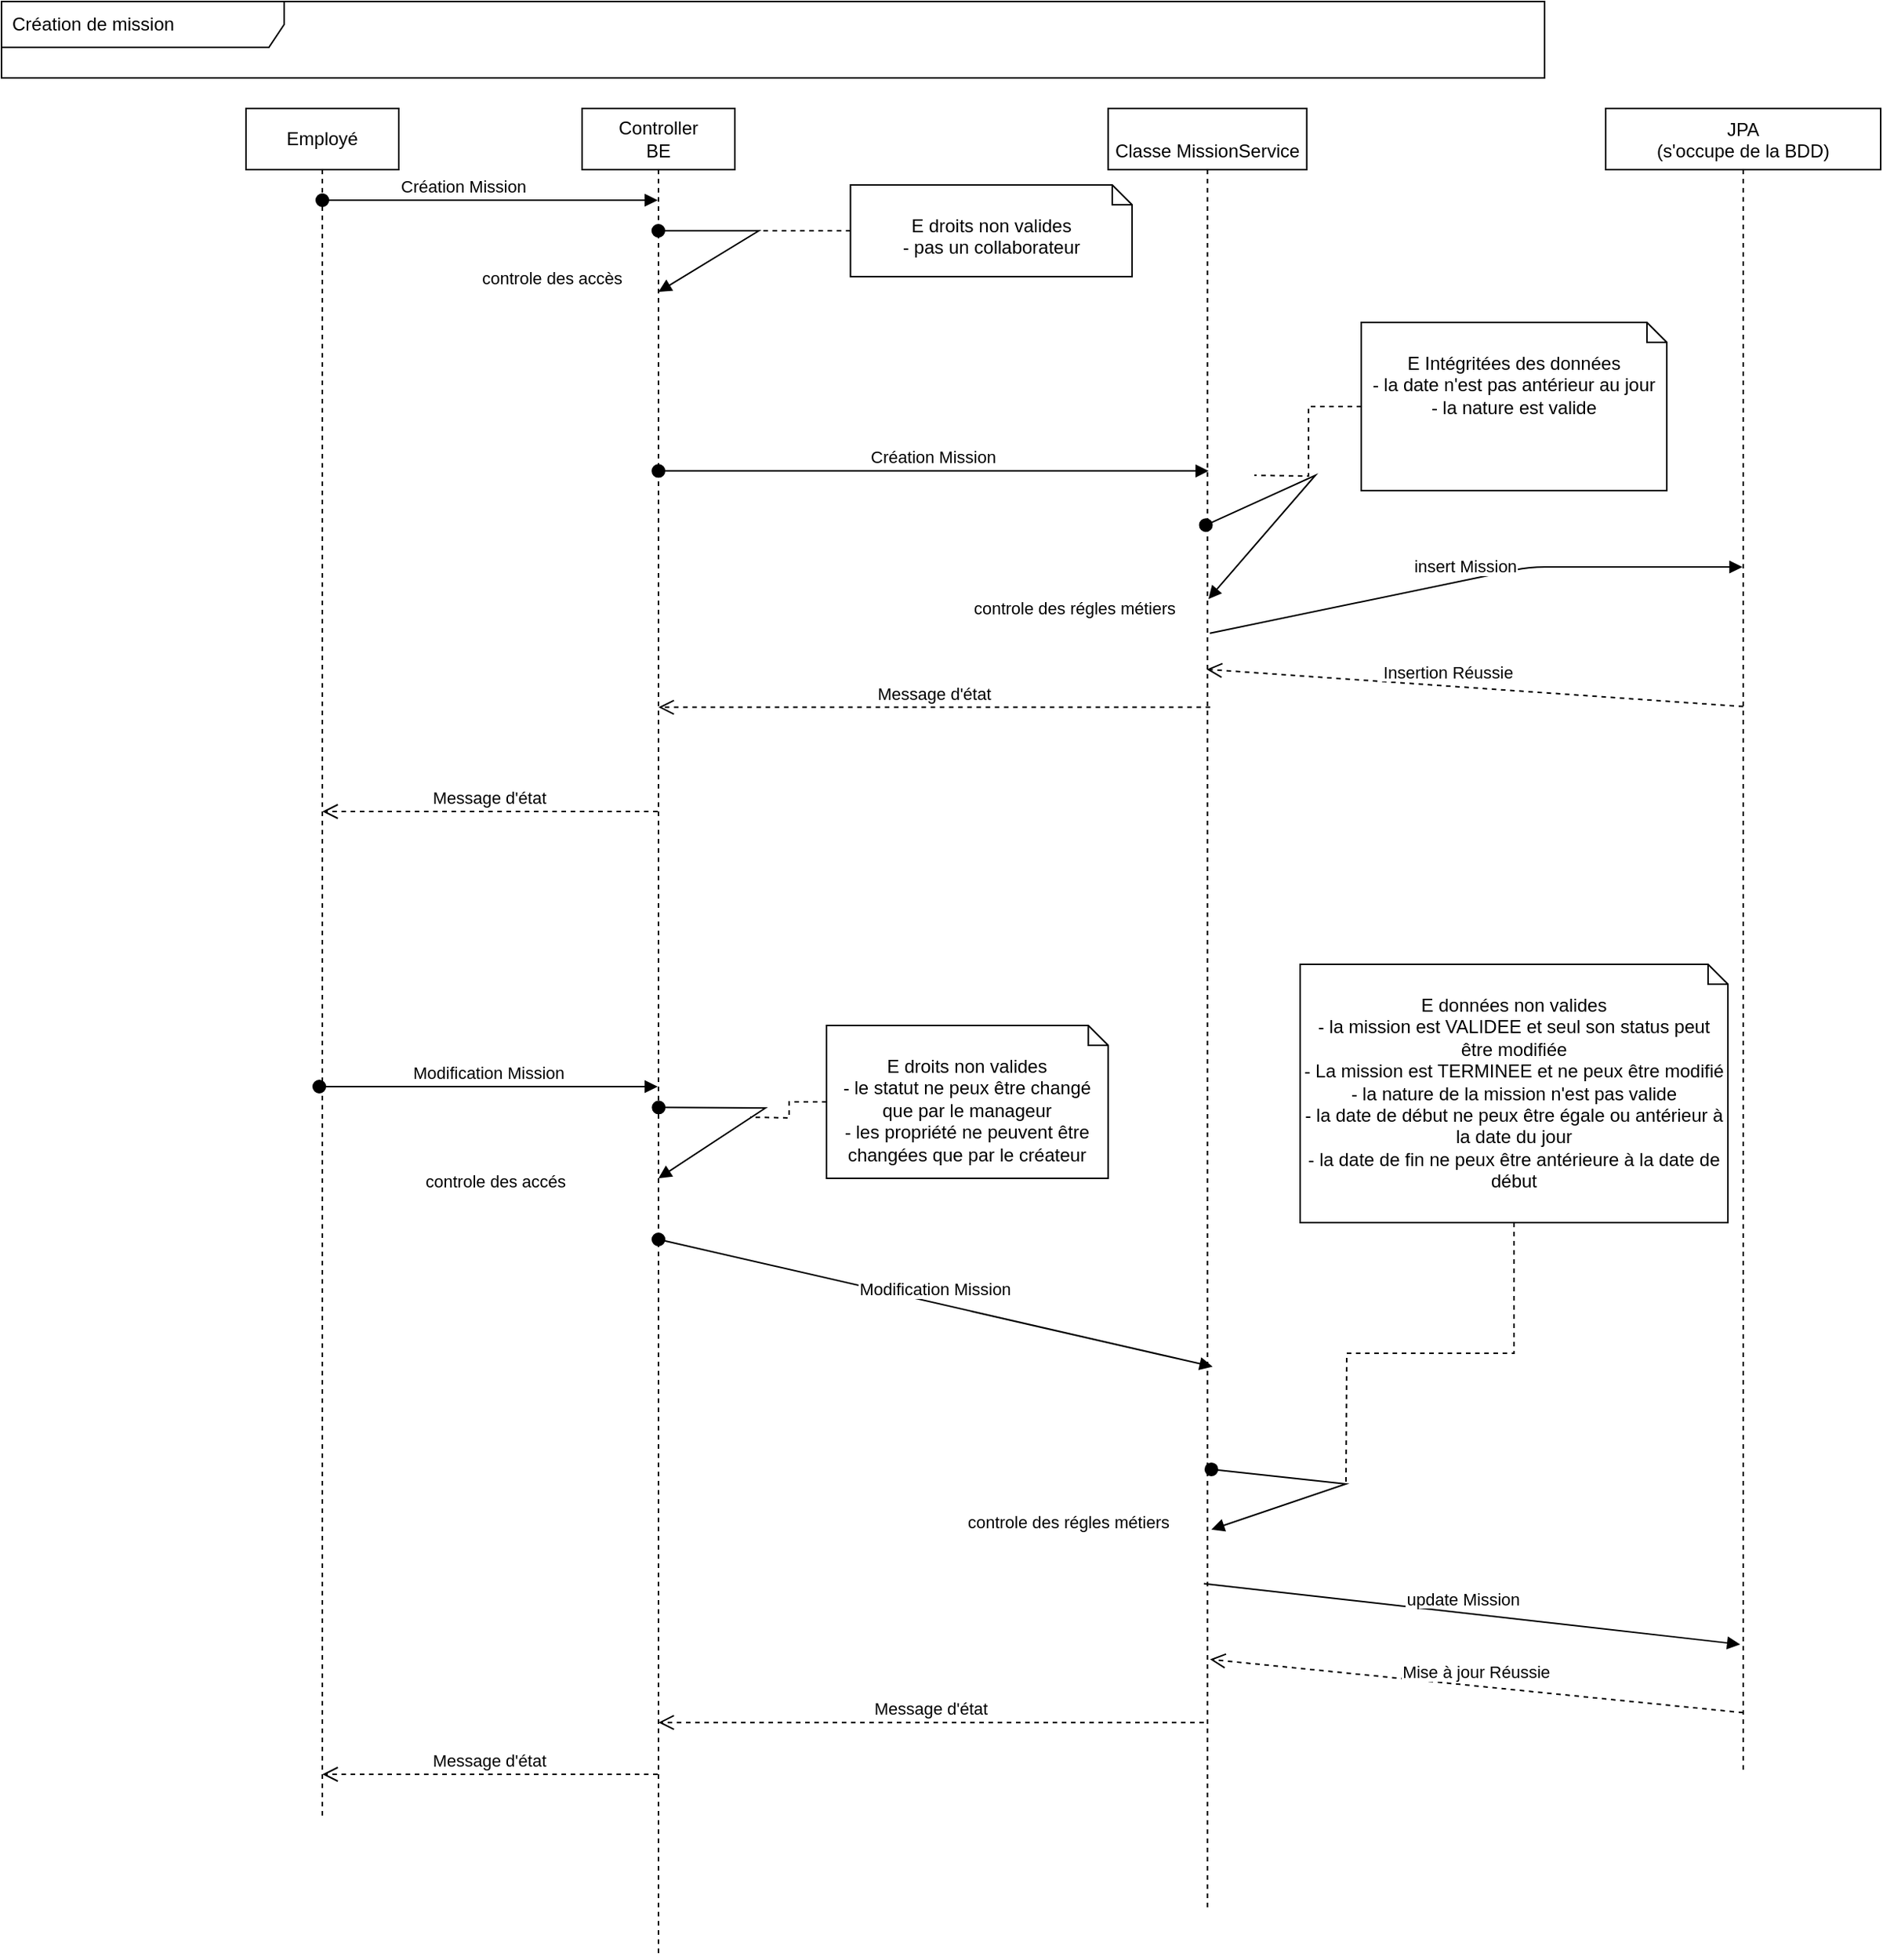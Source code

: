 <mxfile version="20.2.8" type="github">
  <diagram id="kgpKYQtTHZ0yAKxKKP6v" name="Page-1">
    <mxGraphModel dx="2881" dy="943" grid="1" gridSize="10" guides="1" tooltips="1" connect="1" arrows="1" fold="1" page="1" pageScale="1" pageWidth="850" pageHeight="1100" math="0" shadow="0">
      <root>
        <mxCell id="0" />
        <mxCell id="1" parent="0" />
        <mxCell id="3nuBFxr9cyL0pnOWT2aG-1" value="&#xa;Classe MissionService" style="shape=umlLifeline;perimeter=lifelinePerimeter;container=1;collapsible=0;recursiveResize=0;rounded=0;shadow=0;strokeWidth=1;" parent="1" vertex="1">
          <mxGeometry x="364.32" y="80" width="130" height="1180" as="geometry" />
        </mxCell>
        <mxCell id="5L8-g9ovLrtgpSLUulJO-23" value="controle des régles métiers" style="html=1;verticalAlign=bottom;startArrow=oval;startFill=1;endArrow=block;startSize=8;rounded=0;exitX=0.52;exitY=0.636;exitDx=0;exitDy=0;exitPerimeter=0;entryX=0.52;entryY=0.788;entryDx=0;entryDy=0;entryPerimeter=0;" edge="1" parent="3nuBFxr9cyL0pnOWT2aG-1" target="3nuBFxr9cyL0pnOWT2aG-1">
          <mxGeometry x="1" y="-72" width="60" relative="1" as="geometry">
            <mxPoint x="67.6" y="890.48" as="sourcePoint" />
            <mxPoint x="65.68" y="840" as="targetPoint" />
            <Array as="points">
              <mxPoint x="155.68" y="900" />
            </Array>
            <mxPoint x="-71" y="72" as="offset" />
          </mxGeometry>
        </mxCell>
        <mxCell id="3nuBFxr9cyL0pnOWT2aG-5" value="JPA&#xa;(s&#39;occupe de la BDD)" style="shape=umlLifeline;perimeter=lifelinePerimeter;container=1;collapsible=0;recursiveResize=0;rounded=0;shadow=0;strokeWidth=1;" parent="1" vertex="1">
          <mxGeometry x="690" y="80" width="180" height="1090" as="geometry" />
        </mxCell>
        <mxCell id="3nuBFxr9cyL0pnOWT2aG-7" value="Insertion Réussie" style="verticalAlign=bottom;endArrow=open;dashed=1;endSize=8;shadow=0;strokeWidth=1;exitX=0.5;exitY=0.359;exitDx=0;exitDy=0;exitPerimeter=0;entryX=0.496;entryY=0.311;entryDx=0;entryDy=0;entryPerimeter=0;" parent="1" source="3nuBFxr9cyL0pnOWT2aG-5" target="3nuBFxr9cyL0pnOWT2aG-1" edge="1">
          <mxGeometry x="0.1" relative="1" as="geometry">
            <mxPoint x="290" y="230" as="targetPoint" />
            <Array as="points" />
            <mxPoint as="offset" />
          </mxGeometry>
        </mxCell>
        <mxCell id="3nuBFxr9cyL0pnOWT2aG-8" value="insert Mission" style="verticalAlign=bottom;endArrow=block;shadow=0;strokeWidth=1;exitX=0.512;exitY=0.291;exitDx=0;exitDy=0;exitPerimeter=0;" parent="1" source="3nuBFxr9cyL0pnOWT2aG-1" edge="1">
          <mxGeometry x="-0.032" relative="1" as="geometry">
            <mxPoint x="434.324" y="380" as="sourcePoint" />
            <mxPoint x="779.5" y="380" as="targetPoint" />
            <Array as="points">
              <mxPoint x="640" y="380" />
            </Array>
            <mxPoint as="offset" />
          </mxGeometry>
        </mxCell>
        <mxCell id="5L8-g9ovLrtgpSLUulJO-5" value="&lt;div&gt;Controller&lt;/div&gt;&lt;div&gt;BE&lt;br&gt;&lt;/div&gt;" style="shape=umlLifeline;perimeter=lifelinePerimeter;whiteSpace=wrap;html=1;container=1;collapsible=0;recursiveResize=0;outlineConnect=0;" vertex="1" parent="1">
          <mxGeometry x="20" y="80" width="100" height="1210" as="geometry" />
        </mxCell>
        <mxCell id="5L8-g9ovLrtgpSLUulJO-72" value="&lt;div&gt;controle des accés&lt;/div&gt;" style="html=1;verticalAlign=bottom;startArrow=oval;startFill=1;endArrow=block;startSize=8;rounded=0;exitX=0.52;exitY=0.636;exitDx=0;exitDy=0;exitPerimeter=0;entryX=0.519;entryY=0.681;entryDx=0;entryDy=0;entryPerimeter=0;" edge="1" parent="5L8-g9ovLrtgpSLUulJO-5">
          <mxGeometry x="1" y="-70" width="60" relative="1" as="geometry">
            <mxPoint x="50.13" y="653.65" as="sourcePoint" />
            <mxPoint x="50.0" y="700" as="targetPoint" />
            <Array as="points">
              <mxPoint x="120" y="654" />
            </Array>
            <mxPoint x="-69" y="70" as="offset" />
          </mxGeometry>
        </mxCell>
        <mxCell id="5L8-g9ovLrtgpSLUulJO-13" value="Création de mission" style="shape=umlFrame;whiteSpace=wrap;html=1;width=185;height=30;boundedLbl=1;verticalAlign=middle;align=left;spacingLeft=5;" vertex="1" parent="1">
          <mxGeometry x="-360" y="10" width="1010" height="50" as="geometry" />
        </mxCell>
        <mxCell id="5L8-g9ovLrtgpSLUulJO-1" value="&lt;div&gt;controle des régles métiers&lt;/div&gt;" style="html=1;verticalAlign=bottom;startArrow=oval;startFill=1;endArrow=block;startSize=8;rounded=0;exitX=0.492;exitY=0.231;exitDx=0;exitDy=0;exitPerimeter=0;entryX=0.505;entryY=0.272;entryDx=0;entryDy=0;entryPerimeter=0;" edge="1" parent="1" source="3nuBFxr9cyL0pnOWT2aG-1" target="3nuBFxr9cyL0pnOWT2aG-1">
          <mxGeometry x="1" y="-70" width="60" relative="1" as="geometry">
            <mxPoint x="437.21" y="319.94" as="sourcePoint" />
            <mxPoint x="434.324" y="360" as="targetPoint" />
            <Array as="points">
              <mxPoint x="500" y="320" />
            </Array>
            <mxPoint x="-35" y="61" as="offset" />
          </mxGeometry>
        </mxCell>
        <mxCell id="5L8-g9ovLrtgpSLUulJO-69" style="edgeStyle=orthogonalEdgeStyle;rounded=0;orthogonalLoop=1;jettySize=auto;html=1;dashed=1;endArrow=none;endFill=0;" edge="1" parent="1" source="5L8-g9ovLrtgpSLUulJO-2">
          <mxGeometry relative="1" as="geometry">
            <mxPoint x="460" y="320" as="targetPoint" />
          </mxGeometry>
        </mxCell>
        <mxCell id="5L8-g9ovLrtgpSLUulJO-2" value="&lt;div&gt;E Intégritées des données&lt;/div&gt;&lt;div&gt;- la date n&#39;est pas antérieur au jour&lt;/div&gt;&lt;div&gt;- la nature est valide&lt;/div&gt;&lt;div&gt;&lt;br&gt;&lt;/div&gt;" style="shape=note2;boundedLbl=1;whiteSpace=wrap;html=1;size=13;verticalAlign=top;align=center;" vertex="1" parent="1">
          <mxGeometry x="530" y="220" width="200" height="110" as="geometry" />
        </mxCell>
        <mxCell id="5L8-g9ovLrtgpSLUulJO-14" value="Message d&#39;état" style="verticalAlign=bottom;endArrow=open;dashed=1;endSize=8;shadow=0;strokeWidth=1;exitX=0.514;exitY=0.332;exitDx=0;exitDy=0;exitPerimeter=0;" edge="1" parent="1" source="3nuBFxr9cyL0pnOWT2aG-1" target="5L8-g9ovLrtgpSLUulJO-5">
          <mxGeometry relative="1" as="geometry">
            <mxPoint x="70" y="229.71" as="targetPoint" />
            <mxPoint x="433" y="310" as="sourcePoint" />
            <Array as="points" />
          </mxGeometry>
        </mxCell>
        <mxCell id="5L8-g9ovLrtgpSLUulJO-20" value="Mise à jour Réussie" style="verticalAlign=bottom;endArrow=open;dashed=1;endSize=8;shadow=0;strokeWidth=1;entryX=0.513;entryY=0.86;entryDx=0;entryDy=0;entryPerimeter=0;exitX=0.5;exitY=0.963;exitDx=0;exitDy=0;exitPerimeter=0;" edge="1" parent="1" source="3nuBFxr9cyL0pnOWT2aG-5" target="3nuBFxr9cyL0pnOWT2aG-1">
          <mxGeometry relative="1" as="geometry">
            <mxPoint x="450.5" y="970" as="targetPoint" />
            <mxPoint x="760" y="970" as="sourcePoint" />
            <Array as="points" />
          </mxGeometry>
        </mxCell>
        <mxCell id="5L8-g9ovLrtgpSLUulJO-22" value="Modification Mission" style="verticalAlign=bottom;startArrow=oval;endArrow=block;startSize=8;shadow=0;strokeWidth=1;entryX=0.526;entryY=0.579;entryDx=0;entryDy=0;entryPerimeter=0;" edge="1" parent="1">
          <mxGeometry relative="1" as="geometry">
            <mxPoint x="70" y="820" as="sourcePoint" />
            <mxPoint x="432.7" y="903.22" as="targetPoint" />
            <Array as="points" />
          </mxGeometry>
        </mxCell>
        <mxCell id="5L8-g9ovLrtgpSLUulJO-71" style="edgeStyle=orthogonalEdgeStyle;rounded=0;orthogonalLoop=1;jettySize=auto;html=1;dashed=1;endArrow=none;endFill=0;" edge="1" parent="1" source="5L8-g9ovLrtgpSLUulJO-24">
          <mxGeometry relative="1" as="geometry">
            <mxPoint x="520" y="980" as="targetPoint" />
          </mxGeometry>
        </mxCell>
        <mxCell id="5L8-g9ovLrtgpSLUulJO-25" value="Message d&#39;état" style="verticalAlign=bottom;endArrow=open;dashed=1;endSize=8;shadow=0;strokeWidth=1;exitX=0.482;exitY=0.895;exitDx=0;exitDy=0;exitPerimeter=0;" edge="1" parent="1" source="3nuBFxr9cyL0pnOWT2aG-1" target="5L8-g9ovLrtgpSLUulJO-5">
          <mxGeometry relative="1" as="geometry">
            <mxPoint x="60" y="1136" as="targetPoint" />
            <mxPoint x="290" y="1080.29" as="sourcePoint" />
            <Array as="points" />
          </mxGeometry>
        </mxCell>
        <mxCell id="5L8-g9ovLrtgpSLUulJO-28" value="update Mission" style="verticalAlign=bottom;endArrow=block;shadow=0;strokeWidth=1;entryX=0.489;entryY=0.922;entryDx=0;entryDy=0;entryPerimeter=0;exitX=0.482;exitY=0.818;exitDx=0;exitDy=0;exitPerimeter=0;" edge="1" parent="1" source="3nuBFxr9cyL0pnOWT2aG-1" target="3nuBFxr9cyL0pnOWT2aG-5">
          <mxGeometry x="-0.032" relative="1" as="geometry">
            <mxPoint x="430" y="930" as="sourcePoint" />
            <mxPoint x="740" y="930" as="targetPoint" />
            <Array as="points" />
            <mxPoint as="offset" />
          </mxGeometry>
        </mxCell>
        <mxCell id="5L8-g9ovLrtgpSLUulJO-33" value="Employé" style="shape=umlLifeline;perimeter=lifelinePerimeter;whiteSpace=wrap;html=1;container=1;collapsible=0;recursiveResize=0;outlineConnect=0;" vertex="1" parent="1">
          <mxGeometry x="-200" y="80" width="100" height="1120" as="geometry" />
        </mxCell>
        <mxCell id="5L8-g9ovLrtgpSLUulJO-34" value="Création Mission" style="verticalAlign=bottom;startArrow=oval;endArrow=block;startSize=8;shadow=0;strokeWidth=1;" edge="1" parent="1" source="5L8-g9ovLrtgpSLUulJO-33" target="5L8-g9ovLrtgpSLUulJO-5">
          <mxGeometry x="-0.159" relative="1" as="geometry">
            <mxPoint x="-120" y="150" as="sourcePoint" />
            <mxPoint x="70" y="150" as="targetPoint" />
            <Array as="points">
              <mxPoint x="-10" y="140" />
            </Array>
            <mxPoint as="offset" />
          </mxGeometry>
        </mxCell>
        <mxCell id="5L8-g9ovLrtgpSLUulJO-37" value="Message d&#39;état" style="verticalAlign=bottom;endArrow=open;dashed=1;endSize=8;shadow=0;strokeWidth=1;" edge="1" parent="1" source="5L8-g9ovLrtgpSLUulJO-5" target="5L8-g9ovLrtgpSLUulJO-33">
          <mxGeometry relative="1" as="geometry">
            <mxPoint x="-150" y="230.0" as="targetPoint" />
            <mxPoint x="70" y="420" as="sourcePoint" />
            <Array as="points">
              <mxPoint x="20" y="540" />
            </Array>
          </mxGeometry>
        </mxCell>
        <mxCell id="5L8-g9ovLrtgpSLUulJO-35" value="Modification Mission" style="verticalAlign=bottom;startArrow=oval;endArrow=block;startSize=8;shadow=0;strokeWidth=1;" edge="1" parent="1">
          <mxGeometry relative="1" as="geometry">
            <mxPoint x="-152" y="720" as="sourcePoint" />
            <mxPoint x="69.5" y="720" as="targetPoint" />
            <Array as="points">
              <mxPoint x="-30" y="720" />
            </Array>
          </mxGeometry>
        </mxCell>
        <mxCell id="3nuBFxr9cyL0pnOWT2aG-3" value="Création Mission" style="verticalAlign=bottom;startArrow=oval;endArrow=block;startSize=8;shadow=0;strokeWidth=1;entryX=0.506;entryY=0.201;entryDx=0;entryDy=0;entryPerimeter=0;" parent="1" target="3nuBFxr9cyL0pnOWT2aG-1" edge="1" source="5L8-g9ovLrtgpSLUulJO-5">
          <mxGeometry relative="1" as="geometry">
            <mxPoint x="360" y="150" as="sourcePoint" />
            <mxPoint x="290" y="140" as="targetPoint" />
            <Array as="points" />
          </mxGeometry>
        </mxCell>
        <mxCell id="5L8-g9ovLrtgpSLUulJO-60" value="&lt;div&gt;controle des accès &lt;br&gt;&lt;/div&gt;" style="html=1;verticalAlign=bottom;startArrow=oval;startFill=1;endArrow=block;startSize=8;rounded=0;" edge="1" parent="1">
          <mxGeometry x="1" y="-70" width="60" relative="1" as="geometry">
            <mxPoint x="69.929" y="160" as="sourcePoint" />
            <mxPoint x="70" y="200" as="targetPoint" />
            <Array as="points">
              <mxPoint x="135.68" y="160" />
            </Array>
            <mxPoint x="-34" y="60" as="offset" />
          </mxGeometry>
        </mxCell>
        <mxCell id="5L8-g9ovLrtgpSLUulJO-70" style="edgeStyle=orthogonalEdgeStyle;rounded=0;orthogonalLoop=1;jettySize=auto;html=1;dashed=1;endArrow=none;endFill=0;" edge="1" parent="1" source="5L8-g9ovLrtgpSLUulJO-61">
          <mxGeometry relative="1" as="geometry">
            <mxPoint x="130" y="160" as="targetPoint" />
          </mxGeometry>
        </mxCell>
        <mxCell id="5L8-g9ovLrtgpSLUulJO-61" value="&lt;div&gt;E droits non valides&lt;/div&gt;&lt;div&gt;- pas un collaborateur&lt;/div&gt;" style="shape=note2;boundedLbl=1;whiteSpace=wrap;html=1;size=13;verticalAlign=top;align=center;" vertex="1" parent="1">
          <mxGeometry x="195.68" y="130" width="184.32" height="60" as="geometry" />
        </mxCell>
        <mxCell id="5L8-g9ovLrtgpSLUulJO-65" style="edgeStyle=orthogonalEdgeStyle;rounded=0;orthogonalLoop=1;jettySize=auto;html=1;dashed=1;strokeColor=none;endArrow=none;endFill=0;" edge="1" parent="1" source="5L8-g9ovLrtgpSLUulJO-63">
          <mxGeometry relative="1" as="geometry">
            <mxPoint x="120" y="770" as="targetPoint" />
          </mxGeometry>
        </mxCell>
        <mxCell id="5L8-g9ovLrtgpSLUulJO-66" style="edgeStyle=orthogonalEdgeStyle;rounded=0;orthogonalLoop=1;jettySize=auto;html=1;dashed=1;endArrow=none;endFill=0;" edge="1" parent="1" source="5L8-g9ovLrtgpSLUulJO-63">
          <mxGeometry relative="1" as="geometry">
            <mxPoint x="130" y="740" as="targetPoint" />
          </mxGeometry>
        </mxCell>
        <mxCell id="5L8-g9ovLrtgpSLUulJO-63" value="&lt;div&gt;E droits non valides&lt;/div&gt;&lt;div&gt;- le statut ne peux être changé que par le manageur&lt;/div&gt;&lt;div&gt;- les propriété ne peuvent être changées que par le créateur&lt;br&gt;&lt;/div&gt;" style="shape=note2;boundedLbl=1;whiteSpace=wrap;html=1;size=13;verticalAlign=top;align=center;" vertex="1" parent="1">
          <mxGeometry x="180" y="680" width="184.32" height="100" as="geometry" />
        </mxCell>
        <mxCell id="5L8-g9ovLrtgpSLUulJO-24" value="&lt;div&gt;E données non valides&lt;br&gt;&lt;/div&gt;&lt;div&gt;- la mission est VALIDEE et seul son status peut être modifiée&lt;/div&gt;&lt;div&gt;- La mission est TERMINEE et ne peux être modifié&lt;/div&gt;&lt;div&gt;- la nature de la mission n&#39;est pas valide&lt;br&gt;&lt;/div&gt;&lt;div&gt;- la date de début ne peux être égale ou antérieur à la date du jour&lt;/div&gt;&lt;div&gt;- la date de fin ne peux être antérieure à la date de début&lt;br&gt;&lt;/div&gt;" style="shape=note2;boundedLbl=1;whiteSpace=wrap;html=1;size=13;verticalAlign=top;align=center;" vertex="1" parent="1">
          <mxGeometry x="490" y="640" width="280" height="169" as="geometry" />
        </mxCell>
        <mxCell id="5L8-g9ovLrtgpSLUulJO-74" value="Message d&#39;état" style="verticalAlign=bottom;endArrow=open;dashed=1;endSize=8;shadow=0;strokeWidth=1;" edge="1" parent="1" source="5L8-g9ovLrtgpSLUulJO-5" target="5L8-g9ovLrtgpSLUulJO-33">
          <mxGeometry relative="1" as="geometry">
            <mxPoint x="-149.996" y="1120" as="targetPoint" />
            <mxPoint x="70.18" y="1120" as="sourcePoint" />
            <Array as="points">
              <mxPoint x="30" y="1170" />
            </Array>
          </mxGeometry>
        </mxCell>
      </root>
    </mxGraphModel>
  </diagram>
</mxfile>

